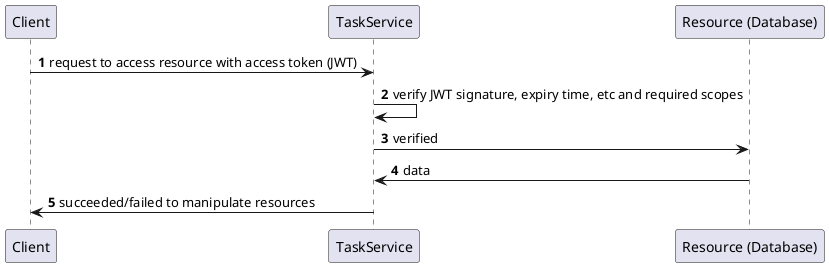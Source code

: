 @startuml
'https://plantuml.com/sequence-diagram

autonumber
participant Client
participant TaskService
participant "Resource (Database)" as RD
Client -> TaskService: request to access resource with access token (JWT)
TaskService -> TaskService: verify JWT signature, expiry time, etc and required scopes
TaskService -> RD: verified
RD -> TaskService: data
TaskService -> Client: succeeded/failed to manipulate resources


@enduml